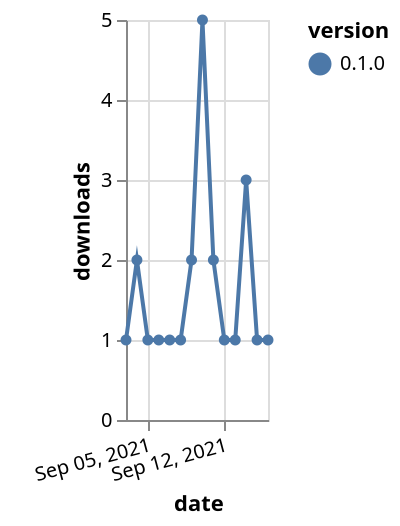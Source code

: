 {"$schema": "https://vega.github.io/schema/vega-lite/v5.json", "description": "A simple bar chart with embedded data.", "data": {"values": [{"date": "2021-09-03", "total": 446, "delta": 1, "version": "0.1.0"}, {"date": "2021-09-04", "total": 448, "delta": 2, "version": "0.1.0"}, {"date": "2021-09-05", "total": 449, "delta": 1, "version": "0.1.0"}, {"date": "2021-09-06", "total": 450, "delta": 1, "version": "0.1.0"}, {"date": "2021-09-07", "total": 451, "delta": 1, "version": "0.1.0"}, {"date": "2021-09-08", "total": 452, "delta": 1, "version": "0.1.0"}, {"date": "2021-09-09", "total": 454, "delta": 2, "version": "0.1.0"}, {"date": "2021-09-10", "total": 459, "delta": 5, "version": "0.1.0"}, {"date": "2021-09-11", "total": 461, "delta": 2, "version": "0.1.0"}, {"date": "2021-09-12", "total": 462, "delta": 1, "version": "0.1.0"}, {"date": "2021-09-13", "total": 463, "delta": 1, "version": "0.1.0"}, {"date": "2021-09-14", "total": 466, "delta": 3, "version": "0.1.0"}, {"date": "2021-09-15", "total": 467, "delta": 1, "version": "0.1.0"}, {"date": "2021-09-16", "total": 468, "delta": 1, "version": "0.1.0"}]}, "width": "container", "mark": {"type": "line", "point": {"filled": true}}, "encoding": {"x": {"field": "date", "type": "temporal", "timeUnit": "yearmonthdate", "title": "date", "axis": {"labelAngle": -15}}, "y": {"field": "delta", "type": "quantitative", "title": "downloads"}, "color": {"field": "version", "type": "nominal"}, "tooltip": {"field": "delta"}}}